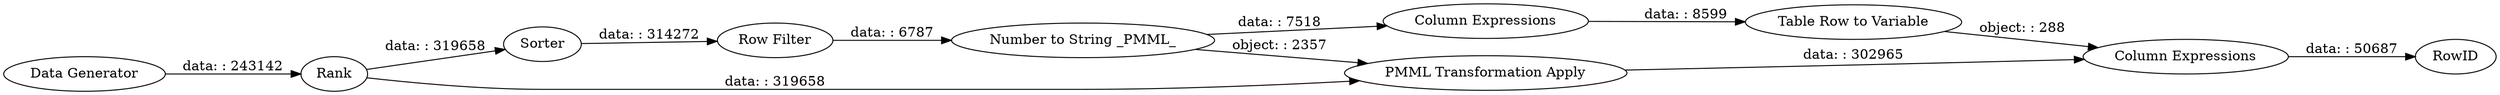 digraph {
	"7299691310192271419_10" [label=Rank]
	"7299691310192271419_12" [label=Sorter]
	"7299691310192271419_11" [label="Data Generator"]
	"7299691310192271419_17" [label="PMML Transformation Apply"]
	"7299691310192271419_20" [label=RowID]
	"7299691310192271419_13" [label="Row Filter"]
	"7299691310192271419_16" [label="Column Expressions"]
	"7299691310192271419_18" [label="Column Expressions"]
	"7299691310192271419_14" [label="Number to String _PMML_"]
	"7299691310192271419_19" [label="Table Row to Variable"]
	"7299691310192271419_17" -> "7299691310192271419_16" [label="data: : 302965"]
	"7299691310192271419_11" -> "7299691310192271419_10" [label="data: : 243142"]
	"7299691310192271419_16" -> "7299691310192271419_20" [label="data: : 50687"]
	"7299691310192271419_19" -> "7299691310192271419_16" [label="object: : 288"]
	"7299691310192271419_14" -> "7299691310192271419_18" [label="data: : 7518"]
	"7299691310192271419_10" -> "7299691310192271419_17" [label="data: : 319658"]
	"7299691310192271419_12" -> "7299691310192271419_13" [label="data: : 314272"]
	"7299691310192271419_13" -> "7299691310192271419_14" [label="data: : 6787"]
	"7299691310192271419_10" -> "7299691310192271419_12" [label="data: : 319658"]
	"7299691310192271419_18" -> "7299691310192271419_19" [label="data: : 8599"]
	"7299691310192271419_14" -> "7299691310192271419_17" [label="object: : 2357"]
	rankdir=LR
}
